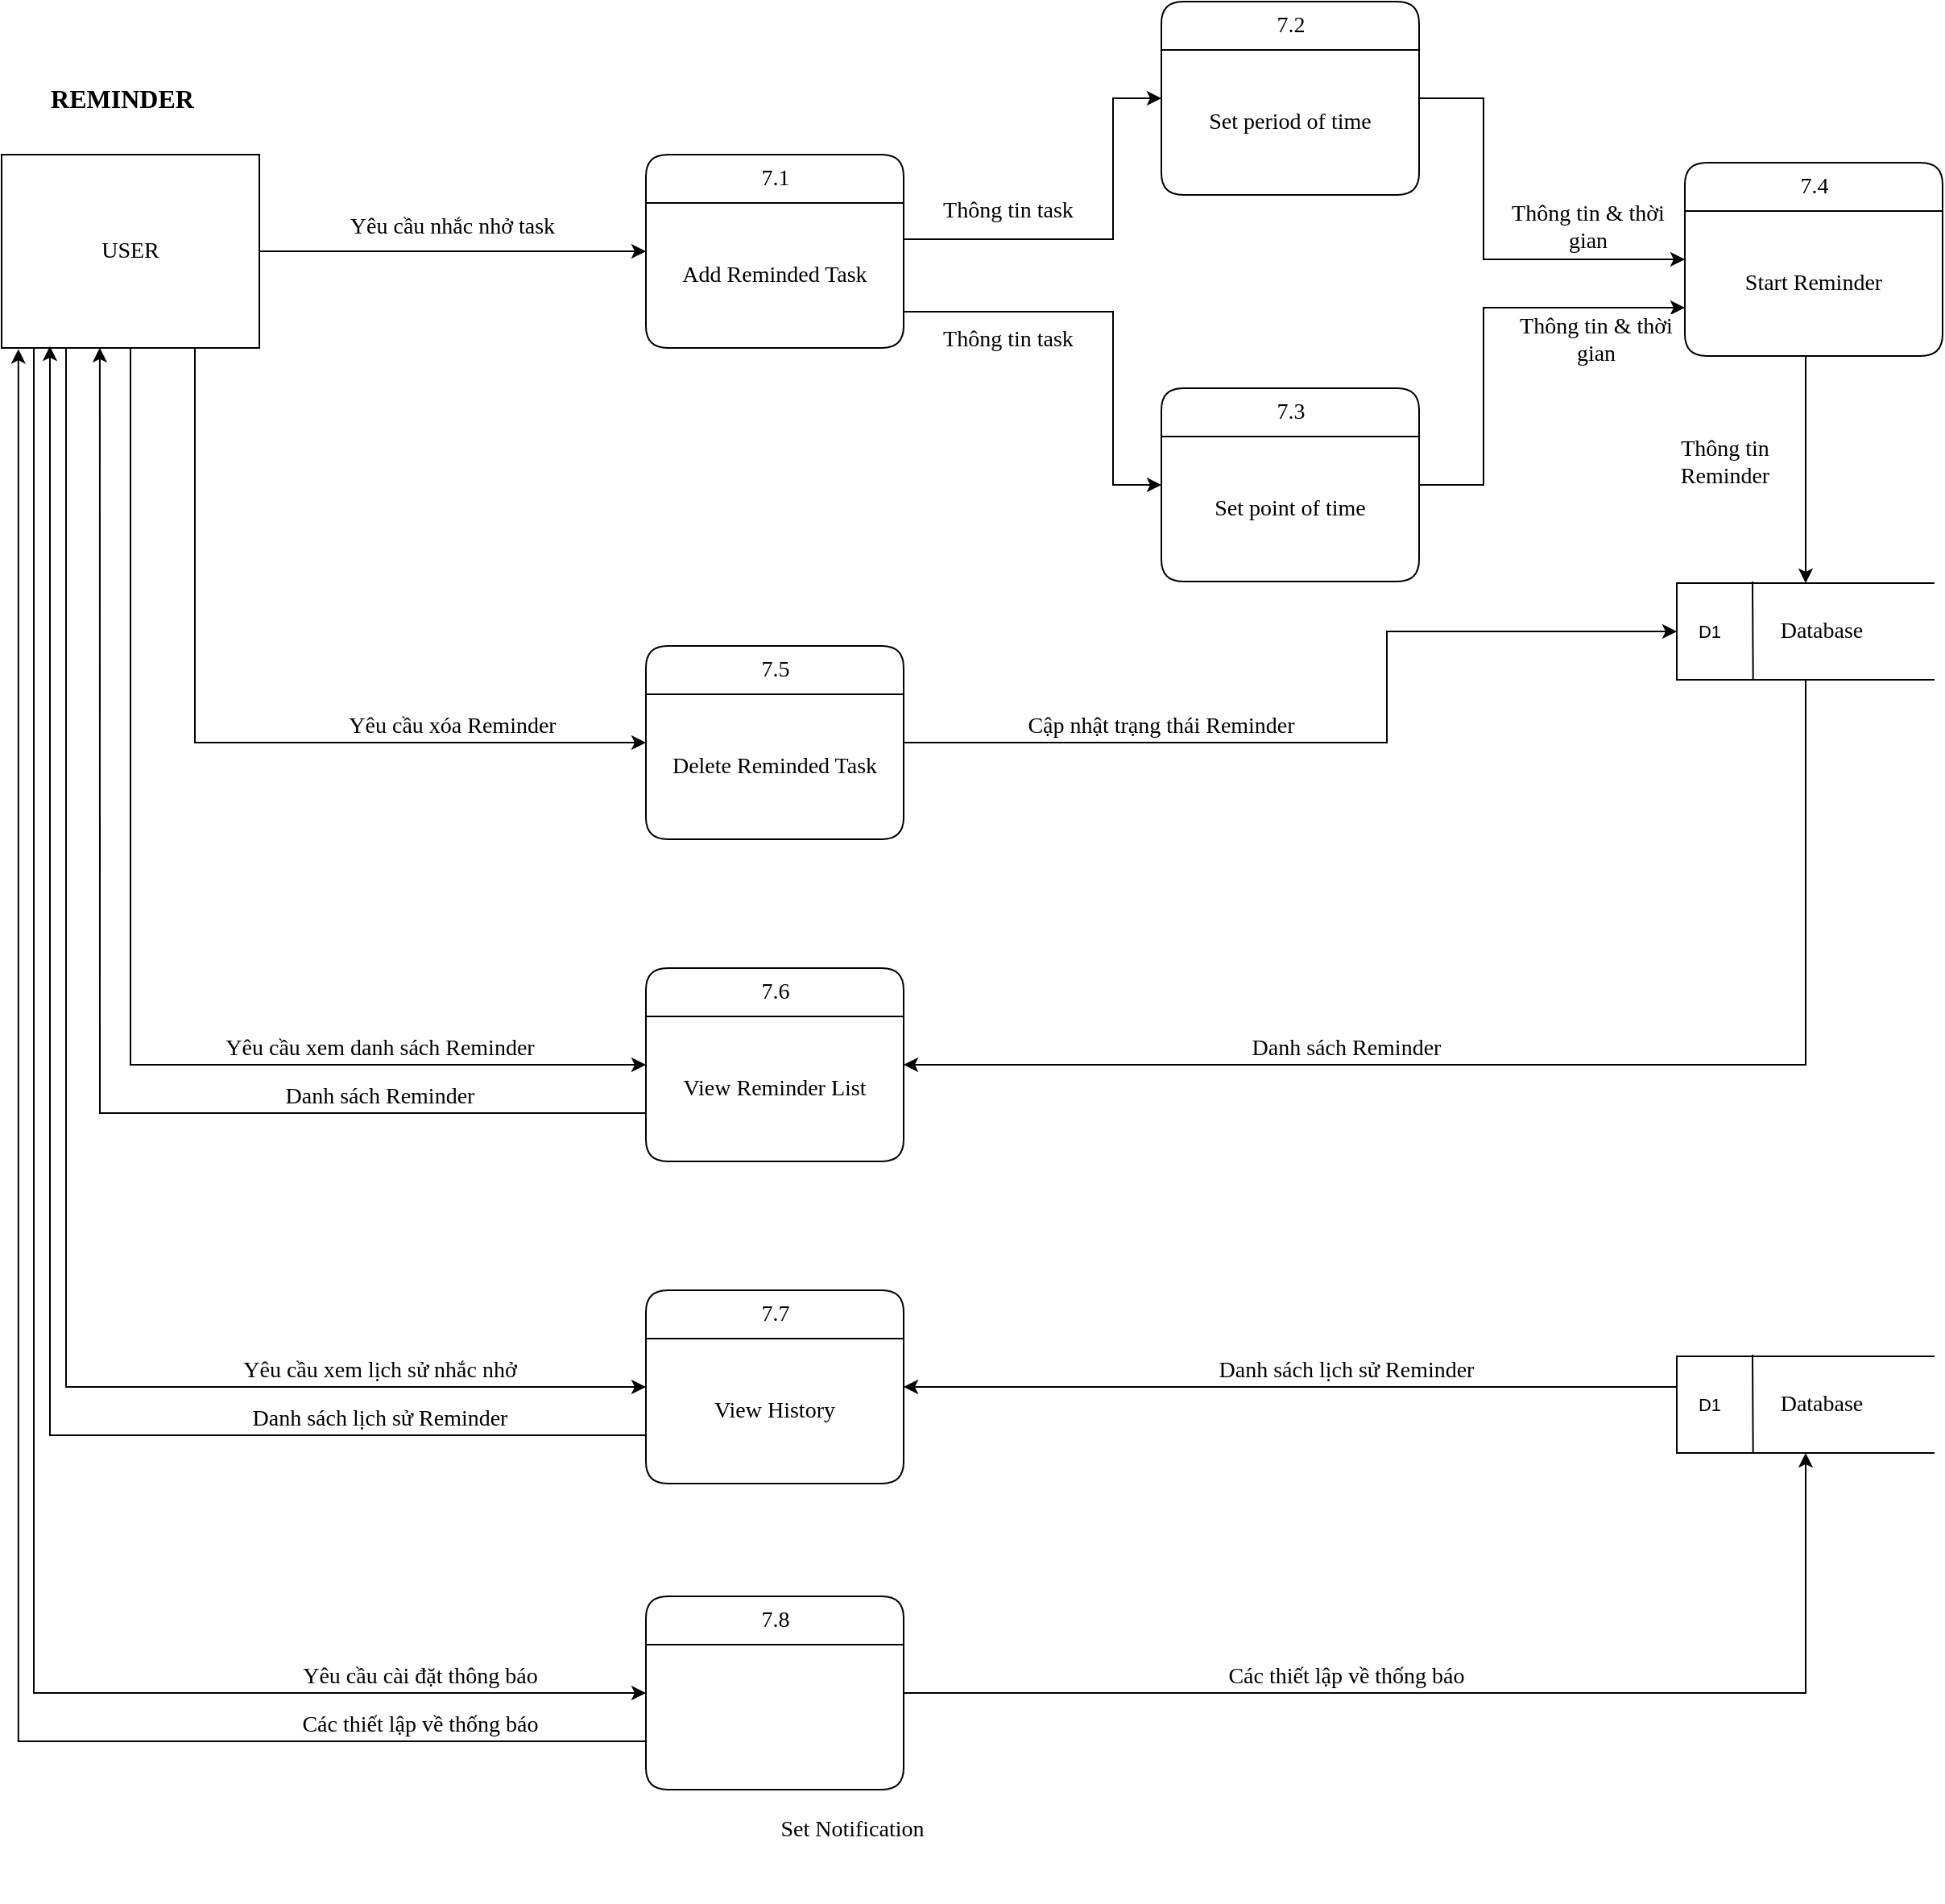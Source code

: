 <mxfile version="13.10.8" type="device"><diagram id="HCtPdWv00dfIBjutE_ve" name="Page-1"><mxGraphModel dx="1718" dy="450" grid="1" gridSize="10" guides="1" tooltips="1" connect="1" arrows="1" fold="1" page="1" pageScale="1" pageWidth="850" pageHeight="1100" math="0" shadow="0"><root><mxCell id="0"/><mxCell id="1" parent="0"/><mxCell id="R0T5mugn98jbtNlIbBn--1" value="7.1" style="swimlane;childLayout=stackLayout;horizontal=1;startSize=30;horizontalStack=0;rounded=1;fontSize=14;fontStyle=0;strokeWidth=1;resizeParent=0;resizeLast=1;shadow=0;dashed=0;align=center;html=1;fontFamily=Verdana;" parent="1" vertex="1"><mxGeometry x="-220" y="175" width="160" height="120" as="geometry"/></mxCell><mxCell id="R0T5mugn98jbtNlIbBn--5" value="Add Reminded Task" style="text;html=1;strokeColor=none;fillColor=none;align=center;verticalAlign=middle;whiteSpace=wrap;rounded=0;fontFamily=Verdana;fontSize=14;" parent="R0T5mugn98jbtNlIbBn--1" vertex="1"><mxGeometry y="30" width="160" height="90" as="geometry"/></mxCell><mxCell id="QatOXYvXx_zEHVfDpGZs-1" style="edgeStyle=orthogonalEdgeStyle;rounded=0;orthogonalLoop=1;jettySize=auto;html=1;entryX=0;entryY=0.5;entryDx=0;entryDy=0;" edge="1" parent="1" source="R0T5mugn98jbtNlIbBn--2" target="R0T5mugn98jbtNlIbBn--1"><mxGeometry relative="1" as="geometry"/></mxCell><mxCell id="QatOXYvXx_zEHVfDpGZs-19" style="edgeStyle=orthogonalEdgeStyle;rounded=0;orthogonalLoop=1;jettySize=auto;html=1;exitX=0.75;exitY=1;exitDx=0;exitDy=0;entryX=0;entryY=0.5;entryDx=0;entryDy=0;" edge="1" parent="1" source="R0T5mugn98jbtNlIbBn--2" target="R0T5mugn98jbtNlIbBn--24"><mxGeometry relative="1" as="geometry"/></mxCell><mxCell id="QatOXYvXx_zEHVfDpGZs-23" style="edgeStyle=orthogonalEdgeStyle;rounded=0;orthogonalLoop=1;jettySize=auto;html=1;exitX=0.5;exitY=1;exitDx=0;exitDy=0;entryX=0;entryY=0.5;entryDx=0;entryDy=0;" edge="1" parent="1" source="R0T5mugn98jbtNlIbBn--2" target="R0T5mugn98jbtNlIbBn--28"><mxGeometry relative="1" as="geometry"/></mxCell><mxCell id="QatOXYvXx_zEHVfDpGZs-31" style="edgeStyle=orthogonalEdgeStyle;rounded=0;orthogonalLoop=1;jettySize=auto;html=1;exitX=0.25;exitY=1;exitDx=0;exitDy=0;entryX=0;entryY=0.5;entryDx=0;entryDy=0;" edge="1" parent="1" source="R0T5mugn98jbtNlIbBn--2" target="R0T5mugn98jbtNlIbBn--33"><mxGeometry relative="1" as="geometry"/></mxCell><mxCell id="QatOXYvXx_zEHVfDpGZs-37" style="edgeStyle=orthogonalEdgeStyle;rounded=0;orthogonalLoop=1;jettySize=auto;html=1;exitX=0.25;exitY=1;exitDx=0;exitDy=0;entryX=0;entryY=0.5;entryDx=0;entryDy=0;" edge="1" parent="1" source="R0T5mugn98jbtNlIbBn--2" target="R0T5mugn98jbtNlIbBn--46"><mxGeometry relative="1" as="geometry"><Array as="points"><mxPoint x="-600" y="295"/><mxPoint x="-600" y="1130"/></Array></mxGeometry></mxCell><mxCell id="R0T5mugn98jbtNlIbBn--2" value="USER" style="rounded=0;whiteSpace=wrap;html=1;fontFamily=Verdana;fontSize=14;" parent="1" vertex="1"><mxGeometry x="-620" y="175" width="160" height="120" as="geometry"/></mxCell><mxCell id="QatOXYvXx_zEHVfDpGZs-12" style="edgeStyle=orthogonalEdgeStyle;rounded=0;orthogonalLoop=1;jettySize=auto;html=1;exitX=1;exitY=0.5;exitDx=0;exitDy=0;entryX=0;entryY=0.5;entryDx=0;entryDy=0;" edge="1" parent="1" source="R0T5mugn98jbtNlIbBn--6" target="R0T5mugn98jbtNlIbBn--13"><mxGeometry relative="1" as="geometry"><Array as="points"><mxPoint x="300" y="140"/><mxPoint x="300" y="240"/></Array></mxGeometry></mxCell><mxCell id="R0T5mugn98jbtNlIbBn--6" value="7.2" style="swimlane;childLayout=stackLayout;horizontal=1;startSize=30;horizontalStack=0;rounded=1;fontSize=14;fontStyle=0;strokeWidth=1;resizeParent=0;resizeLast=1;shadow=0;dashed=0;align=center;html=1;fontFamily=Verdana;" parent="1" vertex="1"><mxGeometry x="100" y="80" width="160" height="120" as="geometry"/></mxCell><mxCell id="R0T5mugn98jbtNlIbBn--7" value="Set period of time" style="text;html=1;strokeColor=none;fillColor=none;align=center;verticalAlign=middle;whiteSpace=wrap;rounded=0;fontFamily=Verdana;fontSize=14;" parent="R0T5mugn98jbtNlIbBn--6" vertex="1"><mxGeometry y="30" width="160" height="90" as="geometry"/></mxCell><mxCell id="QatOXYvXx_zEHVfDpGZs-13" style="edgeStyle=orthogonalEdgeStyle;rounded=0;orthogonalLoop=1;jettySize=auto;html=1;exitX=1;exitY=0.5;exitDx=0;exitDy=0;entryX=0;entryY=0.75;entryDx=0;entryDy=0;" edge="1" parent="1" source="R0T5mugn98jbtNlIbBn--9" target="R0T5mugn98jbtNlIbBn--13"><mxGeometry relative="1" as="geometry"><Array as="points"><mxPoint x="300" y="380"/><mxPoint x="300" y="270"/></Array></mxGeometry></mxCell><mxCell id="R0T5mugn98jbtNlIbBn--9" value="7.3" style="swimlane;childLayout=stackLayout;horizontal=1;startSize=30;horizontalStack=0;rounded=1;fontSize=14;fontStyle=0;strokeWidth=1;resizeParent=0;resizeLast=1;shadow=0;dashed=0;align=center;html=1;fontFamily=Verdana;" parent="1" vertex="1"><mxGeometry x="100" y="320" width="160" height="120" as="geometry"/></mxCell><mxCell id="R0T5mugn98jbtNlIbBn--10" value="Set point of time" style="text;html=1;strokeColor=none;fillColor=none;align=center;verticalAlign=middle;whiteSpace=wrap;rounded=0;fontFamily=Verdana;fontSize=14;" parent="R0T5mugn98jbtNlIbBn--9" vertex="1"><mxGeometry y="30" width="160" height="90" as="geometry"/></mxCell><mxCell id="QatOXYvXx_zEHVfDpGZs-17" style="edgeStyle=orthogonalEdgeStyle;rounded=0;orthogonalLoop=1;jettySize=auto;html=1;exitX=0.5;exitY=1;exitDx=0;exitDy=0;entryX=0.5;entryY=0;entryDx=0;entryDy=0;entryPerimeter=0;" edge="1" parent="1" source="R0T5mugn98jbtNlIbBn--13" target="R0T5mugn98jbtNlIbBn--19"><mxGeometry relative="1" as="geometry"><Array as="points"><mxPoint x="500" y="300"/></Array></mxGeometry></mxCell><mxCell id="R0T5mugn98jbtNlIbBn--13" value="7.4" style="swimlane;childLayout=stackLayout;horizontal=1;startSize=30;horizontalStack=0;rounded=1;fontSize=14;fontStyle=0;strokeWidth=1;resizeParent=0;resizeLast=1;shadow=0;dashed=0;align=center;html=1;fontFamily=Verdana;" parent="1" vertex="1"><mxGeometry x="425" y="180" width="160" height="120" as="geometry"/></mxCell><mxCell id="R0T5mugn98jbtNlIbBn--14" value="Start Reminder" style="text;html=1;strokeColor=none;fillColor=none;align=center;verticalAlign=middle;whiteSpace=wrap;rounded=0;fontFamily=Verdana;fontSize=14;" parent="R0T5mugn98jbtNlIbBn--13" vertex="1"><mxGeometry y="30" width="160" height="90" as="geometry"/></mxCell><mxCell id="R0T5mugn98jbtNlIbBn--18" value="" style="group" parent="1" vertex="1" connectable="0"><mxGeometry x="420" y="440" width="160" height="61" as="geometry"/></mxCell><mxCell id="R0T5mugn98jbtNlIbBn--19" value="&amp;nbsp; &amp;nbsp; &amp;nbsp; &amp;nbsp; &amp;nbsp; &amp;nbsp; &amp;nbsp; &amp;nbsp; &amp;nbsp; &amp;nbsp; &amp;nbsp; &amp;nbsp; &amp;nbsp; &amp;nbsp;&amp;nbsp;" style="strokeWidth=1;html=1;shape=mxgraph.flowchart.annotation_1;align=left;pointerEvents=1;verticalAlign=bottom;" parent="R0T5mugn98jbtNlIbBn--18" vertex="1"><mxGeometry y="1" width="160" height="60" as="geometry"/></mxCell><mxCell id="R0T5mugn98jbtNlIbBn--20" value="D1" style="endArrow=none;html=1;entryX=0.296;entryY=1.006;entryDx=0;entryDy=0;entryPerimeter=0;" parent="R0T5mugn98jbtNlIbBn--18" target="R0T5mugn98jbtNlIbBn--19" edge="1"><mxGeometry x="-0.003" y="-27" width="50" height="50" relative="1" as="geometry"><mxPoint x="47" as="sourcePoint"/><mxPoint x="120" y="-129" as="targetPoint"/><mxPoint as="offset"/></mxGeometry></mxCell><mxCell id="R0T5mugn98jbtNlIbBn--22" value="Database" style="text;html=1;strokeColor=none;fillColor=none;align=center;verticalAlign=middle;whiteSpace=wrap;rounded=0;fontFamily=Verdana;fontSize=14;" parent="R0T5mugn98jbtNlIbBn--18" vertex="1"><mxGeometry x="70" y="20.5" width="40" height="20" as="geometry"/></mxCell><mxCell id="QatOXYvXx_zEHVfDpGZs-21" style="edgeStyle=orthogonalEdgeStyle;rounded=0;orthogonalLoop=1;jettySize=auto;html=1;exitX=1;exitY=0.5;exitDx=0;exitDy=0;entryX=0;entryY=0.5;entryDx=0;entryDy=0;entryPerimeter=0;" edge="1" parent="1" source="R0T5mugn98jbtNlIbBn--24" target="R0T5mugn98jbtNlIbBn--19"><mxGeometry relative="1" as="geometry"><Array as="points"><mxPoint x="240" y="540"/><mxPoint x="240" y="471"/></Array></mxGeometry></mxCell><mxCell id="R0T5mugn98jbtNlIbBn--24" value="7.5" style="swimlane;childLayout=stackLayout;horizontal=1;startSize=30;horizontalStack=0;rounded=1;fontSize=14;fontStyle=0;strokeWidth=1;resizeParent=0;resizeLast=1;shadow=0;dashed=0;align=center;html=1;fontFamily=Verdana;" parent="1" vertex="1"><mxGeometry x="-220" y="480" width="160" height="120" as="geometry"/></mxCell><mxCell id="R0T5mugn98jbtNlIbBn--25" value="Delete Reminded Task" style="text;html=1;strokeColor=none;fillColor=none;align=center;verticalAlign=middle;whiteSpace=wrap;rounded=0;fontFamily=Verdana;fontSize=14;" parent="R0T5mugn98jbtNlIbBn--24" vertex="1"><mxGeometry y="30" width="160" height="90" as="geometry"/></mxCell><mxCell id="QatOXYvXx_zEHVfDpGZs-27" style="edgeStyle=orthogonalEdgeStyle;rounded=0;orthogonalLoop=1;jettySize=auto;html=1;exitX=0;exitY=0.75;exitDx=0;exitDy=0;entryX=0.381;entryY=0.999;entryDx=0;entryDy=0;entryPerimeter=0;" edge="1" parent="1" source="R0T5mugn98jbtNlIbBn--28" target="R0T5mugn98jbtNlIbBn--2"><mxGeometry relative="1" as="geometry"><Array as="points"><mxPoint x="-559" y="770"/></Array></mxGeometry></mxCell><mxCell id="R0T5mugn98jbtNlIbBn--28" value="7.6" style="swimlane;childLayout=stackLayout;horizontal=1;startSize=30;horizontalStack=0;rounded=1;fontSize=14;fontStyle=0;strokeWidth=1;resizeParent=0;resizeLast=1;shadow=0;dashed=0;align=center;html=1;fontFamily=Verdana;" parent="1" vertex="1"><mxGeometry x="-220" y="680" width="160" height="120" as="geometry"/></mxCell><mxCell id="R0T5mugn98jbtNlIbBn--29" value="View Reminder List" style="text;html=1;strokeColor=none;fillColor=none;align=center;verticalAlign=middle;whiteSpace=wrap;rounded=0;fontFamily=Verdana;fontSize=14;" parent="R0T5mugn98jbtNlIbBn--28" vertex="1"><mxGeometry y="30" width="160" height="90" as="geometry"/></mxCell><mxCell id="R0T5mugn98jbtNlIbBn--33" value="7.7" style="swimlane;childLayout=stackLayout;horizontal=1;startSize=30;horizontalStack=0;rounded=1;fontSize=14;fontStyle=0;strokeWidth=1;resizeParent=0;resizeLast=1;shadow=0;dashed=0;align=center;html=1;fontFamily=Verdana;" parent="1" vertex="1"><mxGeometry x="-220" y="880" width="160" height="120" as="geometry"/></mxCell><mxCell id="R0T5mugn98jbtNlIbBn--34" value="View History" style="text;html=1;strokeColor=none;fillColor=none;align=center;verticalAlign=middle;whiteSpace=wrap;rounded=0;fontFamily=Verdana;fontSize=14;" parent="R0T5mugn98jbtNlIbBn--33" vertex="1"><mxGeometry y="30" width="160" height="90" as="geometry"/></mxCell><mxCell id="R0T5mugn98jbtNlIbBn--38" value="" style="group" parent="1" vertex="1" connectable="0"><mxGeometry x="420" y="920" width="160" height="61" as="geometry"/></mxCell><mxCell id="R0T5mugn98jbtNlIbBn--39" value="&amp;nbsp; &amp;nbsp; &amp;nbsp; &amp;nbsp; &amp;nbsp; &amp;nbsp; &amp;nbsp; &amp;nbsp; &amp;nbsp; &amp;nbsp; &amp;nbsp; &amp;nbsp; &amp;nbsp; &amp;nbsp;&amp;nbsp;" style="strokeWidth=1;html=1;shape=mxgraph.flowchart.annotation_1;align=left;pointerEvents=1;verticalAlign=bottom;" parent="R0T5mugn98jbtNlIbBn--38" vertex="1"><mxGeometry y="1" width="160" height="60" as="geometry"/></mxCell><mxCell id="R0T5mugn98jbtNlIbBn--40" value="D1" style="endArrow=none;html=1;entryX=0.296;entryY=1.006;entryDx=0;entryDy=0;entryPerimeter=0;" parent="R0T5mugn98jbtNlIbBn--38" target="R0T5mugn98jbtNlIbBn--39" edge="1"><mxGeometry x="-0.003" y="-27" width="50" height="50" relative="1" as="geometry"><mxPoint x="47" as="sourcePoint"/><mxPoint x="120" y="-129" as="targetPoint"/><mxPoint as="offset"/></mxGeometry></mxCell><mxCell id="R0T5mugn98jbtNlIbBn--41" value="Database" style="text;html=1;strokeColor=none;fillColor=none;align=center;verticalAlign=middle;whiteSpace=wrap;rounded=0;fontFamily=Verdana;fontSize=14;" parent="R0T5mugn98jbtNlIbBn--38" vertex="1"><mxGeometry x="70" y="20.5" width="40" height="20" as="geometry"/></mxCell><mxCell id="QatOXYvXx_zEHVfDpGZs-39" style="edgeStyle=orthogonalEdgeStyle;rounded=0;orthogonalLoop=1;jettySize=auto;html=1;exitX=1;exitY=0.5;exitDx=0;exitDy=0;entryX=0.5;entryY=1;entryDx=0;entryDy=0;entryPerimeter=0;" edge="1" parent="1" source="R0T5mugn98jbtNlIbBn--46" target="R0T5mugn98jbtNlIbBn--39"><mxGeometry relative="1" as="geometry"/></mxCell><mxCell id="QatOXYvXx_zEHVfDpGZs-42" style="edgeStyle=orthogonalEdgeStyle;rounded=0;orthogonalLoop=1;jettySize=auto;html=1;exitX=0;exitY=0.75;exitDx=0;exitDy=0;entryX=0.065;entryY=1.006;entryDx=0;entryDy=0;entryPerimeter=0;" edge="1" parent="1" source="R0T5mugn98jbtNlIbBn--46" target="R0T5mugn98jbtNlIbBn--2"><mxGeometry relative="1" as="geometry"><mxPoint x="-610" y="300" as="targetPoint"/></mxGeometry></mxCell><mxCell id="R0T5mugn98jbtNlIbBn--46" value="7.8" style="swimlane;childLayout=stackLayout;horizontal=1;startSize=30;horizontalStack=0;rounded=1;fontSize=14;fontStyle=0;strokeWidth=1;resizeParent=0;resizeLast=1;shadow=0;dashed=0;align=center;html=1;fontFamily=Verdana;" parent="1" vertex="1"><mxGeometry x="-220" y="1070" width="160" height="120" as="geometry"/></mxCell><mxCell id="R0T5mugn98jbtNlIbBn--52" value="REMINDER" style="text;html=1;strokeColor=none;fillColor=none;align=center;verticalAlign=middle;whiteSpace=wrap;rounded=0;fontFamily=Verdana;fontSize=16;fontStyle=1" parent="1" vertex="1"><mxGeometry x="-600" y="127.5" width="110" height="25" as="geometry"/></mxCell><mxCell id="QatOXYvXx_zEHVfDpGZs-2" value="&lt;span style=&quot;font-family: &amp;#34;verdana&amp;#34; ; font-size: 14px ; background-color: rgb(255 , 255 , 255)&quot;&gt;Yêu cầu nhắc nhở task&lt;/span&gt;" style="text;html=1;strokeColor=none;fillColor=none;align=center;verticalAlign=middle;whiteSpace=wrap;rounded=0;" vertex="1" parent="1"><mxGeometry x="-425" y="210" width="170" height="20" as="geometry"/></mxCell><mxCell id="QatOXYvXx_zEHVfDpGZs-5" value="&lt;span style=&quot;font-family: &amp;#34;verdana&amp;#34; ; font-size: 14px ; background-color: rgb(255 , 255 , 255)&quot;&gt;Thông tin task&lt;/span&gt;" style="text;html=1;strokeColor=none;fillColor=none;align=center;verticalAlign=middle;whiteSpace=wrap;rounded=0;" vertex="1" parent="1"><mxGeometry x="-50" y="200" width="110" height="20" as="geometry"/></mxCell><mxCell id="QatOXYvXx_zEHVfDpGZs-7" value="&lt;span style=&quot;font-family: &amp;#34;verdana&amp;#34; ; font-size: 14px ; background-color: rgb(255 , 255 , 255)&quot;&gt;Thông tin task&lt;/span&gt;" style="text;html=1;strokeColor=none;fillColor=none;align=center;verticalAlign=middle;whiteSpace=wrap;rounded=0;" vertex="1" parent="1"><mxGeometry x="-50" y="280" width="110" height="20" as="geometry"/></mxCell><mxCell id="QatOXYvXx_zEHVfDpGZs-10" style="edgeStyle=orthogonalEdgeStyle;rounded=0;orthogonalLoop=1;jettySize=auto;html=1;exitX=1;exitY=0.25;exitDx=0;exitDy=0;entryX=0;entryY=0.5;entryDx=0;entryDy=0;" edge="1" parent="1" source="R0T5mugn98jbtNlIbBn--5" target="R0T5mugn98jbtNlIbBn--6"><mxGeometry relative="1" as="geometry"><Array as="points"><mxPoint x="70" y="228"/><mxPoint x="70" y="140"/></Array></mxGeometry></mxCell><mxCell id="QatOXYvXx_zEHVfDpGZs-11" style="edgeStyle=orthogonalEdgeStyle;rounded=0;orthogonalLoop=1;jettySize=auto;html=1;exitX=1;exitY=0.75;exitDx=0;exitDy=0;entryX=0;entryY=0.5;entryDx=0;entryDy=0;" edge="1" parent="1" source="R0T5mugn98jbtNlIbBn--5" target="R0T5mugn98jbtNlIbBn--9"><mxGeometry relative="1" as="geometry"><Array as="points"><mxPoint x="70" y="273"/><mxPoint x="70" y="380"/></Array></mxGeometry></mxCell><mxCell id="QatOXYvXx_zEHVfDpGZs-14" value="&lt;span style=&quot;font-family: &amp;#34;verdana&amp;#34; ; font-size: 14px ; background-color: rgb(255 , 255 , 255)&quot;&gt;Thông tin &amp;amp; thời gian&lt;/span&gt;" style="text;html=1;strokeColor=none;fillColor=none;align=center;verticalAlign=middle;whiteSpace=wrap;rounded=0;" vertex="1" parent="1"><mxGeometry x="310" y="203.75" width="110" height="32.5" as="geometry"/></mxCell><mxCell id="QatOXYvXx_zEHVfDpGZs-15" value="&lt;span style=&quot;font-family: &amp;#34;verdana&amp;#34; ; font-size: 14px ; background-color: rgb(255 , 255 , 255)&quot;&gt;Thông tin &amp;amp; thời gian&lt;/span&gt;" style="text;html=1;strokeColor=none;fillColor=none;align=center;verticalAlign=middle;whiteSpace=wrap;rounded=0;" vertex="1" parent="1"><mxGeometry x="315" y="273.75" width="110" height="32.5" as="geometry"/></mxCell><mxCell id="QatOXYvXx_zEHVfDpGZs-18" value="&lt;span style=&quot;font-family: &amp;#34;verdana&amp;#34; ; font-size: 14px ; background-color: rgb(255 , 255 , 255)&quot;&gt;Thông tin Reminder&lt;/span&gt;" style="text;html=1;strokeColor=none;fillColor=none;align=center;verticalAlign=middle;whiteSpace=wrap;rounded=0;" vertex="1" parent="1"><mxGeometry x="410" y="350" width="80" height="32.5" as="geometry"/></mxCell><mxCell id="QatOXYvXx_zEHVfDpGZs-20" value="&lt;span style=&quot;font-family: &amp;#34;verdana&amp;#34; ; font-size: 14px ; background-color: rgb(255 , 255 , 255)&quot;&gt;Yêu cầu xóa Reminder&lt;/span&gt;" style="text;html=1;strokeColor=none;fillColor=none;align=center;verticalAlign=middle;whiteSpace=wrap;rounded=0;" vertex="1" parent="1"><mxGeometry x="-425" y="520" width="170" height="20" as="geometry"/></mxCell><mxCell id="QatOXYvXx_zEHVfDpGZs-22" value="&lt;span style=&quot;font-family: &amp;#34;verdana&amp;#34; ; font-size: 14px ; background-color: rgb(255 , 255 , 255)&quot;&gt;Cập nhật trạng thái Reminder&lt;/span&gt;" style="text;html=1;strokeColor=none;fillColor=none;align=center;verticalAlign=middle;whiteSpace=wrap;rounded=0;" vertex="1" parent="1"><mxGeometry x="-10" y="520" width="220" height="20" as="geometry"/></mxCell><mxCell id="QatOXYvXx_zEHVfDpGZs-24" value="&lt;span style=&quot;font-family: &amp;#34;verdana&amp;#34; ; font-size: 14px ; background-color: rgb(255 , 255 , 255)&quot;&gt;Yêu cầu xem danh sách Reminder&lt;/span&gt;" style="text;html=1;strokeColor=none;fillColor=none;align=center;verticalAlign=middle;whiteSpace=wrap;rounded=0;" vertex="1" parent="1"><mxGeometry x="-510" y="720" width="250" height="20" as="geometry"/></mxCell><mxCell id="QatOXYvXx_zEHVfDpGZs-25" style="edgeStyle=orthogonalEdgeStyle;rounded=0;orthogonalLoop=1;jettySize=auto;html=1;exitX=0.5;exitY=1;exitDx=0;exitDy=0;exitPerimeter=0;entryX=1;entryY=0.5;entryDx=0;entryDy=0;" edge="1" parent="1" source="R0T5mugn98jbtNlIbBn--19" target="R0T5mugn98jbtNlIbBn--28"><mxGeometry relative="1" as="geometry"/></mxCell><mxCell id="QatOXYvXx_zEHVfDpGZs-26" value="&lt;span style=&quot;font-family: &amp;#34;verdana&amp;#34; ; font-size: 14px ; background-color: rgb(255 , 255 , 255)&quot;&gt;Danh sách Reminder&lt;/span&gt;" style="text;html=1;strokeColor=none;fillColor=none;align=center;verticalAlign=middle;whiteSpace=wrap;rounded=0;" vertex="1" parent="1"><mxGeometry x="140" y="720" width="150" height="20" as="geometry"/></mxCell><mxCell id="QatOXYvXx_zEHVfDpGZs-30" value="&lt;span style=&quot;font-family: &amp;#34;verdana&amp;#34; ; font-size: 14px ; background-color: rgb(255 , 255 , 255)&quot;&gt;Danh sách Reminder&lt;/span&gt;" style="text;html=1;strokeColor=none;fillColor=none;align=center;verticalAlign=middle;whiteSpace=wrap;rounded=0;" vertex="1" parent="1"><mxGeometry x="-460" y="750" width="150" height="20" as="geometry"/></mxCell><mxCell id="QatOXYvXx_zEHVfDpGZs-32" value="&lt;span style=&quot;font-family: &amp;#34;verdana&amp;#34; ; font-size: 14px ; background-color: rgb(255 , 255 , 255)&quot;&gt;Yêu cầu xem lịch sử nhắc nhở&lt;/span&gt;" style="text;html=1;strokeColor=none;fillColor=none;align=center;verticalAlign=middle;whiteSpace=wrap;rounded=0;" vertex="1" parent="1"><mxGeometry x="-510" y="920" width="250" height="20" as="geometry"/></mxCell><mxCell id="QatOXYvXx_zEHVfDpGZs-33" style="edgeStyle=orthogonalEdgeStyle;rounded=0;orthogonalLoop=1;jettySize=auto;html=1;entryX=1;entryY=0.333;entryDx=0;entryDy=0;entryPerimeter=0;" edge="1" parent="1" source="R0T5mugn98jbtNlIbBn--39" target="R0T5mugn98jbtNlIbBn--34"><mxGeometry relative="1" as="geometry"><mxPoint x="-50" y="940" as="targetPoint"/><Array as="points"><mxPoint x="330" y="940"/><mxPoint x="330" y="940"/></Array></mxGeometry></mxCell><mxCell id="QatOXYvXx_zEHVfDpGZs-34" value="&lt;span style=&quot;font-family: &amp;#34;verdana&amp;#34; ; font-size: 14px ; background-color: rgb(255 , 255 , 255)&quot;&gt;Danh sách lịch sử Reminder&lt;/span&gt;" style="text;html=1;strokeColor=none;fillColor=none;align=center;verticalAlign=middle;whiteSpace=wrap;rounded=0;" vertex="1" parent="1"><mxGeometry x="115" y="920" width="200" height="20" as="geometry"/></mxCell><mxCell id="QatOXYvXx_zEHVfDpGZs-35" value="&lt;span style=&quot;font-family: &amp;#34;verdana&amp;#34; ; font-size: 14px ; background-color: rgb(255 , 255 , 255)&quot;&gt;Danh sách lịch sử Reminder&lt;/span&gt;" style="text;html=1;strokeColor=none;fillColor=none;align=center;verticalAlign=middle;whiteSpace=wrap;rounded=0;" vertex="1" parent="1"><mxGeometry x="-485" y="950" width="200" height="20" as="geometry"/></mxCell><mxCell id="QatOXYvXx_zEHVfDpGZs-36" style="edgeStyle=orthogonalEdgeStyle;rounded=0;orthogonalLoop=1;jettySize=auto;html=1;exitX=0;exitY=0.75;exitDx=0;exitDy=0;" edge="1" parent="1" source="R0T5mugn98jbtNlIbBn--34"><mxGeometry relative="1" as="geometry"><mxPoint x="-590" y="294" as="targetPoint"/><Array as="points"><mxPoint x="-220" y="970"/><mxPoint x="-590" y="970"/><mxPoint x="-590" y="294"/></Array></mxGeometry></mxCell><mxCell id="QatOXYvXx_zEHVfDpGZs-38" value="&lt;span style=&quot;font-family: &amp;#34;verdana&amp;#34; ; font-size: 14px ; background-color: rgb(255 , 255 , 255)&quot;&gt;Yêu cầu cài đặt thông báo&lt;/span&gt;" style="text;html=1;strokeColor=none;fillColor=none;align=center;verticalAlign=middle;whiteSpace=wrap;rounded=0;" vertex="1" parent="1"><mxGeometry x="-460" y="1110" width="200" height="20" as="geometry"/></mxCell><mxCell id="QatOXYvXx_zEHVfDpGZs-40" value="&lt;span style=&quot;font-family: &amp;#34;verdana&amp;#34; ; font-size: 14px ; background-color: rgb(255 , 255 , 255)&quot;&gt;Các thiết lập về thống báo&lt;/span&gt;" style="text;html=1;strokeColor=none;fillColor=none;align=center;verticalAlign=middle;whiteSpace=wrap;rounded=0;" vertex="1" parent="1"><mxGeometry x="115" y="1110" width="200" height="20" as="geometry"/></mxCell><mxCell id="QatOXYvXx_zEHVfDpGZs-41" value="&lt;span style=&quot;font-family: &amp;#34;verdana&amp;#34; ; font-size: 14px ; background-color: rgb(255 , 255 , 255)&quot;&gt;Các thiết lập về thống báo&lt;/span&gt;" style="text;html=1;strokeColor=none;fillColor=none;align=center;verticalAlign=middle;whiteSpace=wrap;rounded=0;" vertex="1" parent="1"><mxGeometry x="-460" y="1140" width="200" height="20" as="geometry"/></mxCell><mxCell id="R0T5mugn98jbtNlIbBn--47" value="Set Notification&amp;nbsp;" style="text;html=1;strokeColor=none;fillColor=none;align=center;verticalAlign=middle;whiteSpace=wrap;rounded=0;fontFamily=Verdana;fontSize=14;" parent="1" vertex="1"><mxGeometry x="-170" y="1170" width="160" height="90" as="geometry"/></mxCell></root></mxGraphModel></diagram></mxfile>